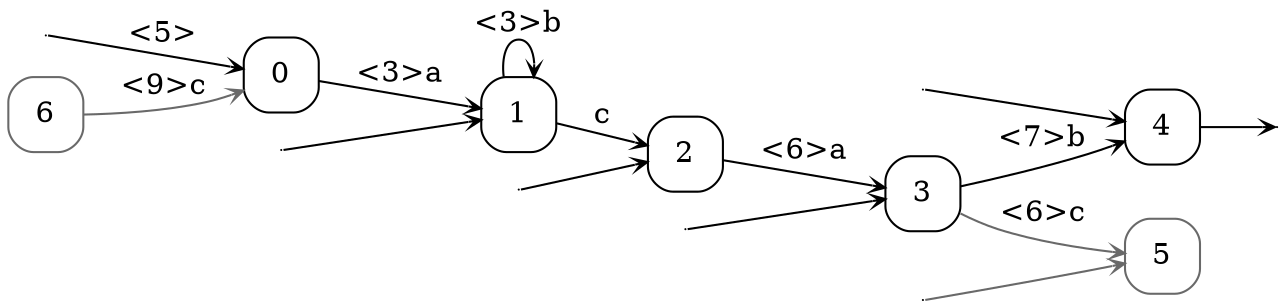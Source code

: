 digraph
{
  vcsn_context = "lal_char(abc)_z"
  rankdir = LR
  edge [arrowhead = vee, arrowsize = .6]
  {
    node [shape = point, width = 0]
    I0
    I1
    I2
    I3
    I4
    I5
    F4
  }
  {
    node [shape = circle, style = rounded, width = 0.5]
    0 [label = "0", shape = box]
    1 [label = "1", shape = box]
    2 [label = "2", shape = box]
    3 [label = "3", shape = box]
    4 [label = "4", shape = box]
    5 [label = "5", shape = box, color = DimGray]
    6 [label = "6", shape = box, color = DimGray]
  }
  I0 -> 0 [label = "<5>"]
  I1 -> 1
  I2 -> 2
  I3 -> 3
  I4 -> 4
  I5 -> 5 [color = DimGray]
  0 -> 1 [label = "<3>a"]
  1 -> 1 [label = "<3>b"]
  1 -> 2 [label = "c"]
  2 -> 3 [label = "<6>a"]
  3 -> 4 [label = "<7>b"]
  3 -> 5 [label = "<6>c", color = DimGray]
  4 -> F4
  6 -> 0 [label = "<9>c", color = DimGray]
}
